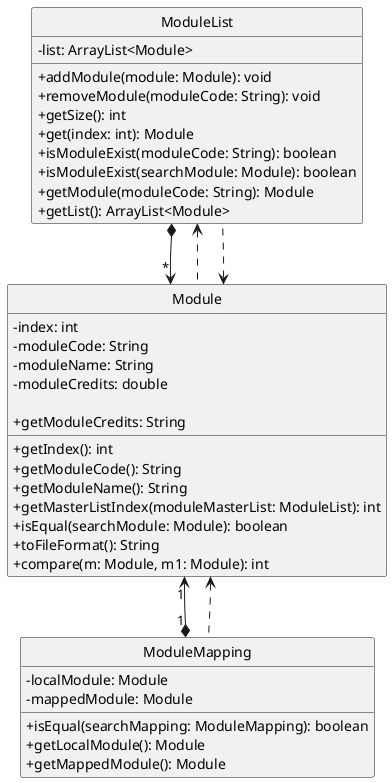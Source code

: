@startuml
hide circle
skinparam classAttributeIconSize 0
skinparam groupInheritance 2

ModuleList *--> "*" Module
Module "1" <--* "1" ModuleMapping
Module <.. ModuleMapping
ModuleList <.. Module
Module <.. ModuleList

Class Module {
    - index: int
    - moduleCode: String
    - moduleName: String
    - moduleCredits: double

    + getIndex(): int
    + getModuleCode(): String
    + getModuleName(): String
    + getModuleCredits: String
    + getMasterListIndex(moduleMasterList: ModuleList): int
    + isEqual(searchModule: Module): boolean
    + toFileFormat(): String
    + compare(m: Module, m1: Module): int
}

class ModuleList {
    - list: ArrayList<Module>

    + addModule(module: Module): void
    + removeModule(moduleCode: String): void
    + getSize(): int
    + get(index: int): Module
    + isModuleExist(moduleCode: String): boolean
    + isModuleExist(searchModule: Module): boolean
    + getModule(moduleCode: String): Module
    + getList(): ArrayList<Module>
}

Class ModuleMapping {
    - localModule: Module
    - mappedModule: Module

    + isEqual(searchMapping: ModuleMapping): boolean
    + getLocalModule(): Module
    + getMappedModule(): Module
}

@enduml
